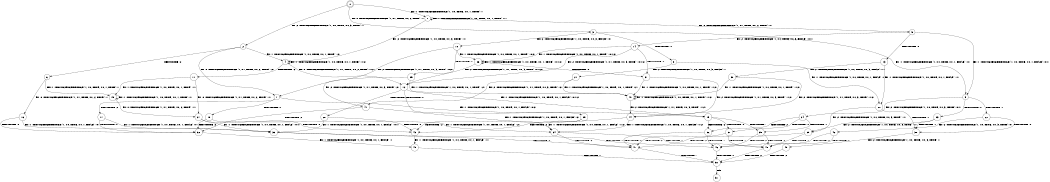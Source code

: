 digraph BCG {
size = "7, 10.5";
center = TRUE;
node [shape = circle];
0 [peripheries = 2];
0 -> 1 [label = "EX !1 !ATOMIC_EXCH_BRANCH (1, +0, TRUE, +0, 1, TRUE) !::"];
0 -> 2 [label = "EX !2 !ATOMIC_EXCH_BRANCH (1, +0, TRUE, +0, 3, TRUE) !::"];
0 -> 3 [label = "EX !0 !ATOMIC_EXCH_BRANCH (1, +1, TRUE, +0, 2, TRUE) !::"];
1 -> 4 [label = "EX !2 !ATOMIC_EXCH_BRANCH (1, +0, TRUE, +0, 3, TRUE) !:1:"];
1 -> 5 [label = "EX !0 !ATOMIC_EXCH_BRANCH (1, +1, TRUE, +0, 2, TRUE) !:1:"];
1 -> 1 [label = "EX !1 !ATOMIC_EXCH_BRANCH (1, +0, TRUE, +0, 1, TRUE) !:1:"];
2 -> 6 [label = "TERMINATE !2"];
2 -> 4 [label = "EX !1 !ATOMIC_EXCH_BRANCH (1, +0, TRUE, +0, 1, TRUE) !:2:"];
2 -> 7 [label = "EX !0 !ATOMIC_EXCH_BRANCH (1, +1, TRUE, +0, 2, TRUE) !:2:"];
3 -> 8 [label = "TERMINATE !0"];
3 -> 9 [label = "EX !1 !ATOMIC_EXCH_BRANCH (1, +0, TRUE, +0, 1, FALSE) !:0:"];
3 -> 10 [label = "EX !2 !ATOMIC_EXCH_BRANCH (1, +0, TRUE, +0, 3, FALSE) !:0:"];
4 -> 11 [label = "TERMINATE !2"];
4 -> 12 [label = "EX !0 !ATOMIC_EXCH_BRANCH (1, +1, TRUE, +0, 2, TRUE) !:1:2:"];
4 -> 4 [label = "EX !1 !ATOMIC_EXCH_BRANCH (1, +0, TRUE, +0, 1, TRUE) !:1:2:"];
5 -> 13 [label = "TERMINATE !0"];
5 -> 14 [label = "EX !2 !ATOMIC_EXCH_BRANCH (1, +0, TRUE, +0, 3, FALSE) !:0:1:"];
5 -> 9 [label = "EX !1 !ATOMIC_EXCH_BRANCH (1, +0, TRUE, +0, 1, FALSE) !:0:1:"];
6 -> 15 [label = "EX !1 !ATOMIC_EXCH_BRANCH (1, +0, TRUE, +0, 1, TRUE) !::"];
6 -> 16 [label = "EX !0 !ATOMIC_EXCH_BRANCH (1, +1, TRUE, +0, 2, TRUE) !::"];
7 -> 17 [label = "TERMINATE !2"];
7 -> 18 [label = "TERMINATE !0"];
7 -> 19 [label = "EX !1 !ATOMIC_EXCH_BRANCH (1, +0, TRUE, +0, 1, FALSE) !:0:2:"];
8 -> 20 [label = "EX !1 !ATOMIC_EXCH_BRANCH (1, +0, TRUE, +0, 1, FALSE) !::"];
8 -> 21 [label = "EX !2 !ATOMIC_EXCH_BRANCH (1, +0, TRUE, +0, 3, FALSE) !::"];
9 -> 22 [label = "TERMINATE !1"];
9 -> 23 [label = "TERMINATE !0"];
9 -> 24 [label = "EX !2 !ATOMIC_EXCH_BRANCH (1, +0, TRUE, +0, 3, TRUE) !:0:1:"];
10 -> 25 [label = "TERMINATE !0"];
10 -> 26 [label = "EX !1 !ATOMIC_EXCH_BRANCH (1, +0, TRUE, +0, 1, TRUE) !:0:2:"];
10 -> 7 [label = "EX !2 !ATOMIC_EXCH_BRANCH (1, +1, TRUE, +0, 3, TRUE) !:0:2:"];
11 -> 15 [label = "EX !1 !ATOMIC_EXCH_BRANCH (1, +0, TRUE, +0, 1, TRUE) !:1:"];
11 -> 27 [label = "EX !0 !ATOMIC_EXCH_BRANCH (1, +1, TRUE, +0, 2, TRUE) !:1:"];
12 -> 28 [label = "TERMINATE !2"];
12 -> 29 [label = "TERMINATE !0"];
12 -> 19 [label = "EX !1 !ATOMIC_EXCH_BRANCH (1, +0, TRUE, +0, 1, FALSE) !:0:1:2:"];
13 -> 20 [label = "EX !1 !ATOMIC_EXCH_BRANCH (1, +0, TRUE, +0, 1, FALSE) !:1:"];
13 -> 30 [label = "EX !2 !ATOMIC_EXCH_BRANCH (1, +0, TRUE, +0, 3, FALSE) !:1:"];
14 -> 31 [label = "TERMINATE !0"];
14 -> 12 [label = "EX !2 !ATOMIC_EXCH_BRANCH (1, +1, TRUE, +0, 3, TRUE) !:0:1:2:"];
14 -> 26 [label = "EX !1 !ATOMIC_EXCH_BRANCH (1, +0, TRUE, +0, 1, TRUE) !:0:1:2:"];
15 -> 27 [label = "EX !0 !ATOMIC_EXCH_BRANCH (1, +1, TRUE, +0, 2, TRUE) !:1:"];
15 -> 15 [label = "EX !1 !ATOMIC_EXCH_BRANCH (1, +0, TRUE, +0, 1, TRUE) !:1:"];
16 -> 32 [label = "TERMINATE !0"];
16 -> 33 [label = "EX !1 !ATOMIC_EXCH_BRANCH (1, +0, TRUE, +0, 1, FALSE) !:0:"];
17 -> 32 [label = "TERMINATE !0"];
17 -> 33 [label = "EX !1 !ATOMIC_EXCH_BRANCH (1, +0, TRUE, +0, 1, FALSE) !:0:"];
18 -> 32 [label = "TERMINATE !2"];
18 -> 34 [label = "EX !1 !ATOMIC_EXCH_BRANCH (1, +0, TRUE, +0, 1, FALSE) !:2:"];
19 -> 35 [label = "TERMINATE !1"];
19 -> 36 [label = "TERMINATE !2"];
19 -> 37 [label = "TERMINATE !0"];
20 -> 38 [label = "TERMINATE !1"];
20 -> 39 [label = "EX !2 !ATOMIC_EXCH_BRANCH (1, +0, TRUE, +0, 3, TRUE) !:1:"];
21 -> 40 [label = "EX !1 !ATOMIC_EXCH_BRANCH (1, +0, TRUE, +0, 1, TRUE) !:2:"];
21 -> 41 [label = "EX !2 !ATOMIC_EXCH_BRANCH (1, +1, TRUE, +0, 3, TRUE) !:2:"];
22 -> 38 [label = "TERMINATE !0"];
22 -> 42 [label = "EX !2 !ATOMIC_EXCH_BRANCH (1, +0, TRUE, +0, 3, TRUE) !:0:"];
23 -> 38 [label = "TERMINATE !1"];
23 -> 39 [label = "EX !2 !ATOMIC_EXCH_BRANCH (1, +0, TRUE, +0, 3, TRUE) !:1:"];
24 -> 35 [label = "TERMINATE !1"];
24 -> 36 [label = "TERMINATE !2"];
24 -> 37 [label = "TERMINATE !0"];
25 -> 41 [label = "EX !2 !ATOMIC_EXCH_BRANCH (1, +1, TRUE, +0, 3, TRUE) !:2:"];
25 -> 40 [label = "EX !1 !ATOMIC_EXCH_BRANCH (1, +0, TRUE, +0, 1, TRUE) !:2:"];
26 -> 31 [label = "TERMINATE !0"];
26 -> 12 [label = "EX !2 !ATOMIC_EXCH_BRANCH (1, +1, TRUE, +0, 3, TRUE) !:0:1:2:"];
26 -> 26 [label = "EX !1 !ATOMIC_EXCH_BRANCH (1, +0, TRUE, +0, 1, TRUE) !:0:1:2:"];
27 -> 43 [label = "TERMINATE !0"];
27 -> 33 [label = "EX !1 !ATOMIC_EXCH_BRANCH (1, +0, TRUE, +0, 1, FALSE) !:0:1:"];
28 -> 33 [label = "EX !1 !ATOMIC_EXCH_BRANCH (1, +0, TRUE, +0, 1, FALSE) !:0:1:"];
28 -> 43 [label = "TERMINATE !0"];
29 -> 34 [label = "EX !1 !ATOMIC_EXCH_BRANCH (1, +0, TRUE, +0, 1, FALSE) !:1:2:"];
29 -> 43 [label = "TERMINATE !2"];
30 -> 44 [label = "EX !2 !ATOMIC_EXCH_BRANCH (1, +1, TRUE, +0, 3, TRUE) !:1:2:"];
30 -> 40 [label = "EX !1 !ATOMIC_EXCH_BRANCH (1, +0, TRUE, +0, 1, TRUE) !:1:2:"];
31 -> 44 [label = "EX !2 !ATOMIC_EXCH_BRANCH (1, +1, TRUE, +0, 3, TRUE) !:1:2:"];
31 -> 40 [label = "EX !1 !ATOMIC_EXCH_BRANCH (1, +0, TRUE, +0, 1, TRUE) !:1:2:"];
32 -> 45 [label = "EX !1 !ATOMIC_EXCH_BRANCH (1, +0, TRUE, +0, 1, FALSE) !::"];
33 -> 46 [label = "TERMINATE !1"];
33 -> 47 [label = "TERMINATE !0"];
34 -> 48 [label = "TERMINATE !1"];
34 -> 47 [label = "TERMINATE !2"];
35 -> 46 [label = "TERMINATE !2"];
35 -> 48 [label = "TERMINATE !0"];
36 -> 46 [label = "TERMINATE !1"];
36 -> 47 [label = "TERMINATE !0"];
37 -> 48 [label = "TERMINATE !1"];
37 -> 47 [label = "TERMINATE !2"];
38 -> 49 [label = "EX !2 !ATOMIC_EXCH_BRANCH (1, +0, TRUE, +0, 3, TRUE) !::"];
39 -> 48 [label = "TERMINATE !1"];
39 -> 47 [label = "TERMINATE !2"];
40 -> 44 [label = "EX !2 !ATOMIC_EXCH_BRANCH (1, +1, TRUE, +0, 3, TRUE) !:1:2:"];
40 -> 40 [label = "EX !1 !ATOMIC_EXCH_BRANCH (1, +0, TRUE, +0, 1, TRUE) !:1:2:"];
41 -> 32 [label = "TERMINATE !2"];
41 -> 34 [label = "EX !1 !ATOMIC_EXCH_BRANCH (1, +0, TRUE, +0, 1, FALSE) !:2:"];
42 -> 46 [label = "TERMINATE !2"];
42 -> 48 [label = "TERMINATE !0"];
43 -> 45 [label = "EX !1 !ATOMIC_EXCH_BRANCH (1, +0, TRUE, +0, 1, FALSE) !:1:"];
44 -> 43 [label = "TERMINATE !2"];
44 -> 34 [label = "EX !1 !ATOMIC_EXCH_BRANCH (1, +0, TRUE, +0, 1, FALSE) !:1:2:"];
45 -> 50 [label = "TERMINATE !1"];
46 -> 50 [label = "TERMINATE !0"];
47 -> 50 [label = "TERMINATE !1"];
48 -> 50 [label = "TERMINATE !2"];
49 -> 50 [label = "TERMINATE !2"];
50 -> 51 [label = "exit"];
}

